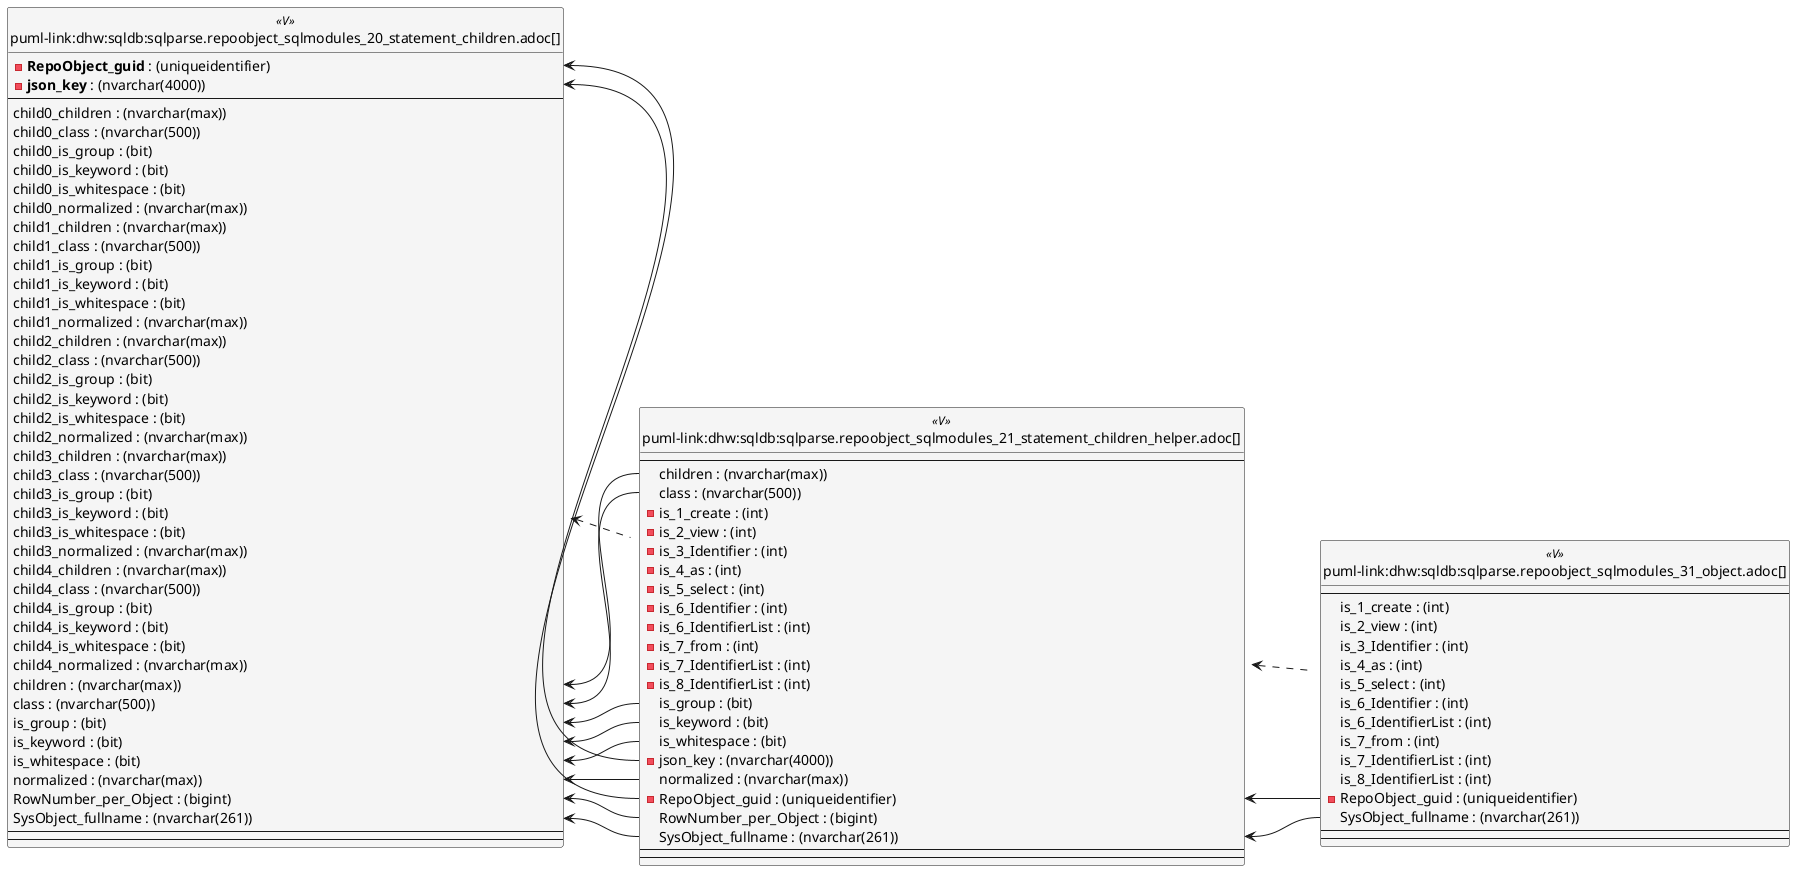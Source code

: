 @startuml
left to right direction
'top to bottom direction
hide circle
'avoide "." issues:
set namespaceSeparator none


skinparam class {
  BackgroundColor White
  BackgroundColor<<FN>> Yellow
  BackgroundColor<<FS>> Yellow
  BackgroundColor<<FT>> LightGray
  BackgroundColor<<IF>> Yellow
  BackgroundColor<<IS>> Yellow
  BackgroundColor<<P>> Aqua
  BackgroundColor<<PC>> Aqua
  BackgroundColor<<SN>> Yellow
  BackgroundColor<<SO>> SlateBlue
  BackgroundColor<<TF>> LightGray
  BackgroundColor<<TR>> Tomato
  BackgroundColor<<U>> White
  BackgroundColor<<V>> WhiteSmoke
  BackgroundColor<<X>> Aqua
  BackgroundColor<<external>> AliceBlue
}


entity "puml-link:dhw:sqldb:sqlparse.repoobject_sqlmodules_20_statement_children.adoc[]" as sqlparse.RepoObject_SqlModules_20_statement_children << V >> {
  - **RepoObject_guid** : (uniqueidentifier)
  - **json_key** : (nvarchar(4000))
  --
  child0_children : (nvarchar(max))
  child0_class : (nvarchar(500))
  child0_is_group : (bit)
  child0_is_keyword : (bit)
  child0_is_whitespace : (bit)
  child0_normalized : (nvarchar(max))
  child1_children : (nvarchar(max))
  child1_class : (nvarchar(500))
  child1_is_group : (bit)
  child1_is_keyword : (bit)
  child1_is_whitespace : (bit)
  child1_normalized : (nvarchar(max))
  child2_children : (nvarchar(max))
  child2_class : (nvarchar(500))
  child2_is_group : (bit)
  child2_is_keyword : (bit)
  child2_is_whitespace : (bit)
  child2_normalized : (nvarchar(max))
  child3_children : (nvarchar(max))
  child3_class : (nvarchar(500))
  child3_is_group : (bit)
  child3_is_keyword : (bit)
  child3_is_whitespace : (bit)
  child3_normalized : (nvarchar(max))
  child4_children : (nvarchar(max))
  child4_class : (nvarchar(500))
  child4_is_group : (bit)
  child4_is_keyword : (bit)
  child4_is_whitespace : (bit)
  child4_normalized : (nvarchar(max))
  children : (nvarchar(max))
  class : (nvarchar(500))
  is_group : (bit)
  is_keyword : (bit)
  is_whitespace : (bit)
  normalized : (nvarchar(max))
  RowNumber_per_Object : (bigint)
  SysObject_fullname : (nvarchar(261))
  --
  --
}

entity "puml-link:dhw:sqldb:sqlparse.repoobject_sqlmodules_21_statement_children_helper.adoc[]" as sqlparse.RepoObject_SqlModules_21_statement_children_helper << V >> {
  --
  children : (nvarchar(max))
  class : (nvarchar(500))
  - is_1_create : (int)
  - is_2_view : (int)
  - is_3_Identifier : (int)
  - is_4_as : (int)
  - is_5_select : (int)
  - is_6_Identifier : (int)
  - is_6_IdentifierList : (int)
  - is_7_from : (int)
  - is_7_IdentifierList : (int)
  - is_8_IdentifierList : (int)
  is_group : (bit)
  is_keyword : (bit)
  is_whitespace : (bit)
  - json_key : (nvarchar(4000))
  normalized : (nvarchar(max))
  - RepoObject_guid : (uniqueidentifier)
  RowNumber_per_Object : (bigint)
  SysObject_fullname : (nvarchar(261))
  --
  --
}

entity "puml-link:dhw:sqldb:sqlparse.repoobject_sqlmodules_31_object.adoc[]" as sqlparse.RepoObject_SqlModules_31_object << V >> {
  --
  is_1_create : (int)
  is_2_view : (int)
  is_3_Identifier : (int)
  is_4_as : (int)
  is_5_select : (int)
  is_6_Identifier : (int)
  is_6_IdentifierList : (int)
  is_7_from : (int)
  is_7_IdentifierList : (int)
  is_8_IdentifierList : (int)
  - RepoObject_guid : (uniqueidentifier)
  SysObject_fullname : (nvarchar(261))
  --
  --
}

sqlparse.RepoObject_SqlModules_20_statement_children <.. sqlparse.RepoObject_SqlModules_21_statement_children_helper
sqlparse.RepoObject_SqlModules_21_statement_children_helper <.. sqlparse.RepoObject_SqlModules_31_object
"sqlparse.RepoObject_SqlModules_20_statement_children::children" <-- "sqlparse.RepoObject_SqlModules_21_statement_children_helper::children"
"sqlparse.RepoObject_SqlModules_20_statement_children::class" <-- "sqlparse.RepoObject_SqlModules_21_statement_children_helper::class"
"sqlparse.RepoObject_SqlModules_20_statement_children::is_group" <-- "sqlparse.RepoObject_SqlModules_21_statement_children_helper::is_group"
"sqlparse.RepoObject_SqlModules_20_statement_children::is_keyword" <-- "sqlparse.RepoObject_SqlModules_21_statement_children_helper::is_keyword"
"sqlparse.RepoObject_SqlModules_20_statement_children::is_whitespace" <-- "sqlparse.RepoObject_SqlModules_21_statement_children_helper::is_whitespace"
"sqlparse.RepoObject_SqlModules_20_statement_children::json_key" <-- "sqlparse.RepoObject_SqlModules_21_statement_children_helper::json_key"
"sqlparse.RepoObject_SqlModules_20_statement_children::normalized" <-- "sqlparse.RepoObject_SqlModules_21_statement_children_helper::normalized"
"sqlparse.RepoObject_SqlModules_20_statement_children::RepoObject_guid" <-- "sqlparse.RepoObject_SqlModules_21_statement_children_helper::RepoObject_guid"
"sqlparse.RepoObject_SqlModules_20_statement_children::RowNumber_per_Object" <-- "sqlparse.RepoObject_SqlModules_21_statement_children_helper::RowNumber_per_Object"
"sqlparse.RepoObject_SqlModules_20_statement_children::SysObject_fullname" <-- "sqlparse.RepoObject_SqlModules_21_statement_children_helper::SysObject_fullname"
"sqlparse.RepoObject_SqlModules_21_statement_children_helper::RepoObject_guid" <-- "sqlparse.RepoObject_SqlModules_31_object::RepoObject_guid"
"sqlparse.RepoObject_SqlModules_21_statement_children_helper::SysObject_fullname" <-- "sqlparse.RepoObject_SqlModules_31_object::SysObject_fullname"
@enduml

